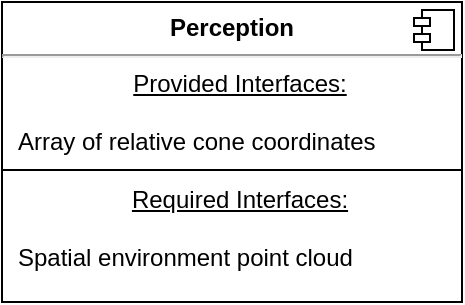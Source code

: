 <mxfile version="22.1.18" type="device" pages="2">
  <diagram id="MqTzfQ6ZBjLNwtowCZSs" name="Page-1">
    <mxGraphModel dx="1434" dy="843" grid="1" gridSize="10" guides="1" tooltips="1" connect="1" arrows="1" fold="1" page="1" pageScale="1" pageWidth="827" pageHeight="1169" math="0" shadow="0">
      <root>
        <mxCell id="0" />
        <mxCell id="1" parent="0" />
        <mxCell id="GD-cVi2Gbzgj9U0HTj10-3" value="&lt;p style=&quot;margin:0px;margin-top:6px;text-align:center;&quot;&gt;&lt;b&gt;Perception&lt;/b&gt;&lt;/p&gt;&lt;hr&gt;&lt;p style=&quot;text-align: center; margin: 0px 0px 0px 8px;&quot;&gt;&lt;u&gt;Provided Interfaces:&lt;/u&gt;&lt;/p&gt;&lt;p style=&quot;text-align: center; margin: 0px 0px 0px 8px;&quot;&gt;&lt;u&gt;&lt;br&gt;&lt;/u&gt;&lt;/p&gt;&lt;p style=&quot;margin: 0px 0px 0px 8px;&quot;&gt;Array of relative cone&amp;nbsp;&lt;span style=&quot;background-color: initial;&quot;&gt;coordinates&lt;/span&gt;&lt;/p&gt;&lt;p style=&quot;margin: 0px 0px 0px 8px;&quot;&gt;&lt;span style=&quot;background-color: initial;&quot;&gt;&lt;br&gt;&lt;/span&gt;&lt;/p&gt;&lt;p style=&quot;text-align: center; margin: 0px 0px 0px 8px;&quot;&gt;&lt;span style=&quot;background-color: initial;&quot;&gt;&lt;u&gt;Required Interfaces:&lt;/u&gt;&lt;/span&gt;&lt;/p&gt;&lt;p style=&quot;text-align: center; margin: 0px 0px 0px 8px;&quot;&gt;&lt;span style=&quot;background-color: initial;&quot;&gt;&lt;u&gt;&lt;br&gt;&lt;/u&gt;&lt;/span&gt;&lt;/p&gt;&lt;p style=&quot;margin: 0px 0px 0px 8px;&quot;&gt;Spatial environment point cloud&lt;/p&gt;" style="align=left;overflow=fill;html=1;dropTarget=0;" parent="1" vertex="1">
          <mxGeometry x="270" y="310" width="230" height="150" as="geometry" />
        </mxCell>
        <mxCell id="GD-cVi2Gbzgj9U0HTj10-4" value="" style="shape=component;jettyWidth=8;jettyHeight=4;" parent="GD-cVi2Gbzgj9U0HTj10-3" vertex="1">
          <mxGeometry x="1" width="20" height="20" relative="1" as="geometry">
            <mxPoint x="-24" y="4" as="offset" />
          </mxGeometry>
        </mxCell>
        <mxCell id="GD-cVi2Gbzgj9U0HTj10-5" value="" style="line;strokeWidth=1;fillColor=none;align=left;verticalAlign=middle;spacingTop=-1;spacingLeft=3;spacingRight=3;rotatable=0;labelPosition=right;points=[];portConstraint=eastwest;strokeColor=inherit;" parent="1" vertex="1">
          <mxGeometry x="270" y="390" width="230" height="8" as="geometry" />
        </mxCell>
      </root>
    </mxGraphModel>
  </diagram>
  <diagram id="nRgn66_sbJ_OVzP7yXsz" name="Page-2">
    <mxGraphModel dx="1434" dy="843" grid="1" gridSize="10" guides="1" tooltips="1" connect="1" arrows="1" fold="1" page="1" pageScale="1" pageWidth="827" pageHeight="1169" math="0" shadow="0">
      <root>
        <mxCell id="0" />
        <mxCell id="1" parent="0" />
        <mxCell id="nqiEO6KenBjH2t6JOq-9-1" value="Pre-Processing" style="swimlane;fillColor=#a20025;strokeColor=#6F0000;fontColor=#ffffff;" parent="1" vertex="1">
          <mxGeometry x="290" y="280" width="200" height="200" as="geometry" />
        </mxCell>
        <mxCell id="nqiEO6KenBjH2t6JOq-9-2" style="edgeStyle=orthogonalEdgeStyle;rounded=0;orthogonalLoop=1;jettySize=auto;html=1;exitX=0.5;exitY=1;exitDx=0;exitDy=0;entryX=0.5;entryY=0;entryDx=0;entryDy=0;" parent="nqiEO6KenBjH2t6JOq-9-1" edge="1">
          <mxGeometry relative="1" as="geometry">
            <mxPoint x="100" y="80" as="sourcePoint" />
          </mxGeometry>
        </mxCell>
        <mxCell id="nqiEO6KenBjH2t6JOq-9-6" value="Cone Detection" style="swimlane;fillColor=#a20025;strokeColor=#6F0000;fontColor=#ffffff;" parent="1" vertex="1">
          <mxGeometry x="292" y="500" width="200" height="290" as="geometry" />
        </mxCell>
        <mxCell id="nqiEO6KenBjH2t6JOq-9-7" style="edgeStyle=orthogonalEdgeStyle;rounded=0;orthogonalLoop=1;jettySize=auto;html=1;exitX=0.5;exitY=1;exitDx=0;exitDy=0;entryX=0.5;entryY=0;entryDx=0;entryDy=0;" parent="nqiEO6KenBjH2t6JOq-9-6" edge="1">
          <mxGeometry relative="1" as="geometry">
            <mxPoint x="100" y="80" as="sourcePoint" />
          </mxGeometry>
        </mxCell>
        <mxCell id="nqiEO6KenBjH2t6JOq-9-9" style="edgeStyle=orthogonalEdgeStyle;rounded=0;orthogonalLoop=1;jettySize=auto;html=1;exitX=0.5;exitY=1;exitDx=0;exitDy=0;entryX=0.5;entryY=0;entryDx=0;entryDy=0;" parent="nqiEO6KenBjH2t6JOq-9-6" edge="1">
          <mxGeometry relative="1" as="geometry">
            <mxPoint x="100" y="140" as="sourcePoint" />
          </mxGeometry>
        </mxCell>
        <mxCell id="bltUUm7I2KrnP6nBMCpY-5" value="&lt;font style=&quot;font-size: 14px;&quot;&gt;Clustering&lt;/font&gt;" style="rounded=1;whiteSpace=wrap;html=1;" parent="nqiEO6KenBjH2t6JOq-9-6" vertex="1">
          <mxGeometry x="40" y="35" width="120" height="60" as="geometry" />
        </mxCell>
        <mxCell id="bltUUm7I2KrnP6nBMCpY-7" value="&lt;font style=&quot;font-size: 14px;&quot;&gt;Cone Reconstruction&lt;/font&gt;" style="rounded=1;whiteSpace=wrap;html=1;" parent="nqiEO6KenBjH2t6JOq-9-6" vertex="1">
          <mxGeometry x="40" y="125" width="120" height="60" as="geometry" />
        </mxCell>
        <mxCell id="bltUUm7I2KrnP6nBMCpY-8" value="" style="endArrow=classic;html=1;rounded=0;entryX=0.5;entryY=0;entryDx=0;entryDy=0;exitX=0.5;exitY=1;exitDx=0;exitDy=0;" parent="nqiEO6KenBjH2t6JOq-9-6" source="bltUUm7I2KrnP6nBMCpY-5" target="bltUUm7I2KrnP6nBMCpY-7" edge="1">
          <mxGeometry width="50" height="50" relative="1" as="geometry">
            <mxPoint x="89" y="50" as="sourcePoint" />
            <mxPoint x="139" as="targetPoint" />
          </mxGeometry>
        </mxCell>
        <mxCell id="bltUUm7I2KrnP6nBMCpY-13" value="&lt;font style=&quot;font-size: 14px;&quot;&gt;Cone Validation&lt;/font&gt;" style="rounded=1;whiteSpace=wrap;html=1;" parent="nqiEO6KenBjH2t6JOq-9-6" vertex="1">
          <mxGeometry x="40" y="210" width="120" height="60" as="geometry" />
        </mxCell>
        <mxCell id="bltUUm7I2KrnP6nBMCpY-32" style="edgeStyle=orthogonalEdgeStyle;rounded=0;orthogonalLoop=1;jettySize=auto;html=1;entryX=0.5;entryY=0;entryDx=0;entryDy=0;" parent="nqiEO6KenBjH2t6JOq-9-6" source="bltUUm7I2KrnP6nBMCpY-7" target="bltUUm7I2KrnP6nBMCpY-13" edge="1">
          <mxGeometry relative="1" as="geometry" />
        </mxCell>
        <mxCell id="bltUUm7I2KrnP6nBMCpY-1" value="" style="endArrow=classic;html=1;rounded=0;exitX=0.5;exitY=1;exitDx=0;exitDy=0;" parent="1" source="bltUUm7I2KrnP6nBMCpY-10" edge="1">
          <mxGeometry width="50" height="50" relative="1" as="geometry">
            <mxPoint x="390.5" y="240" as="sourcePoint" />
            <mxPoint x="390.5" y="320" as="targetPoint" />
            <Array as="points">
              <mxPoint x="391" y="290" />
            </Array>
          </mxGeometry>
        </mxCell>
        <mxCell id="bltUUm7I2KrnP6nBMCpY-2" value="&lt;font style=&quot;font-size: 14px;&quot;&gt;Velocity Correction&lt;/font&gt;" style="rounded=1;whiteSpace=wrap;html=1;" parent="1" vertex="1">
          <mxGeometry x="331" y="320" width="120" height="60" as="geometry" />
        </mxCell>
        <mxCell id="bltUUm7I2KrnP6nBMCpY-3" value="&lt;div style=&quot;font-size: 14px;&quot;&gt;Ground Removal&lt;/div&gt;" style="rounded=1;whiteSpace=wrap;html=1;" parent="1" vertex="1">
          <mxGeometry x="331" y="410" width="120" height="60" as="geometry" />
        </mxCell>
        <mxCell id="bltUUm7I2KrnP6nBMCpY-4" value="" style="endArrow=classic;html=1;rounded=0;" parent="1" edge="1">
          <mxGeometry width="50" height="50" relative="1" as="geometry">
            <mxPoint x="390.5" y="380" as="sourcePoint" />
            <mxPoint x="391" y="410" as="targetPoint" />
          </mxGeometry>
        </mxCell>
        <mxCell id="bltUUm7I2KrnP6nBMCpY-6" value="" style="endArrow=classic;html=1;rounded=0;exitX=0.5;exitY=1;exitDx=0;exitDy=0;entryX=0.5;entryY=0;entryDx=0;entryDy=0;" parent="1" source="bltUUm7I2KrnP6nBMCpY-3" target="bltUUm7I2KrnP6nBMCpY-5" edge="1">
          <mxGeometry width="50" height="50" relative="1" as="geometry">
            <mxPoint x="611" y="480" as="sourcePoint" />
            <mxPoint x="611" y="510" as="targetPoint" />
          </mxGeometry>
        </mxCell>
        <mxCell id="bltUUm7I2KrnP6nBMCpY-9" value="" style="ellipse;html=1;shape=endState;fillColor=#000000;strokeColor=#ff0000;" parent="1" vertex="1">
          <mxGeometry x="377" y="970" width="30" height="30" as="geometry" />
        </mxCell>
        <mxCell id="bltUUm7I2KrnP6nBMCpY-10" value="&lt;font style=&quot;font-size: 14px;&quot;&gt;Get LiDAR Point Cloud&lt;/font&gt;" style="rounded=1;whiteSpace=wrap;html=1;" parent="1" vertex="1">
          <mxGeometry x="330" y="180" width="120" height="60" as="geometry" />
        </mxCell>
        <mxCell id="bltUUm7I2KrnP6nBMCpY-35" value="" style="edgeStyle=orthogonalEdgeStyle;rounded=0;orthogonalLoop=1;jettySize=auto;html=1;" parent="1" source="bltUUm7I2KrnP6nBMCpY-11" target="bltUUm7I2KrnP6nBMCpY-10" edge="1">
          <mxGeometry relative="1" as="geometry" />
        </mxCell>
        <mxCell id="bltUUm7I2KrnP6nBMCpY-11" value="" style="ellipse;whiteSpace=wrap;html=1;aspect=fixed;fillColor=#000000;" parent="1" vertex="1">
          <mxGeometry x="380" y="130" width="20" height="20" as="geometry" />
        </mxCell>
        <mxCell id="bltUUm7I2KrnP6nBMCpY-23" style="edgeStyle=orthogonalEdgeStyle;rounded=0;orthogonalLoop=1;jettySize=auto;html=1;entryX=0.5;entryY=0;entryDx=0;entryDy=0;exitX=0.5;exitY=1;exitDx=0;exitDy=0;" parent="1" source="bltUUm7I2KrnP6nBMCpY-13" target="bltUUm7I2KrnP6nBMCpY-19" edge="1">
          <mxGeometry relative="1" as="geometry">
            <mxPoint x="390" y="840" as="sourcePoint" />
          </mxGeometry>
        </mxCell>
        <mxCell id="bltUUm7I2KrnP6nBMCpY-20" style="edgeStyle=orthogonalEdgeStyle;rounded=0;orthogonalLoop=1;jettySize=auto;html=1;entryX=0.5;entryY=0;entryDx=0;entryDy=0;" parent="1" source="bltUUm7I2KrnP6nBMCpY-19" target="bltUUm7I2KrnP6nBMCpY-9" edge="1">
          <mxGeometry relative="1" as="geometry" />
        </mxCell>
        <mxCell id="bltUUm7I2KrnP6nBMCpY-19" value="&lt;font style=&quot;font-size: 14px;&quot;&gt;Color Estimation&lt;br&gt;&lt;/font&gt;" style="rounded=1;whiteSpace=wrap;html=1;" parent="1" vertex="1">
          <mxGeometry x="332" y="860" width="120" height="60" as="geometry" />
        </mxCell>
        <mxCell id="bltUUm7I2KrnP6nBMCpY-33" value="Feature Extraction" style="swimlane;fillColor=#a20025;strokeColor=#6F0000;fontColor=#ffffff;" parent="1" vertex="1">
          <mxGeometry x="292" y="820" width="200" height="110" as="geometry" />
        </mxCell>
      </root>
    </mxGraphModel>
  </diagram>
</mxfile>

